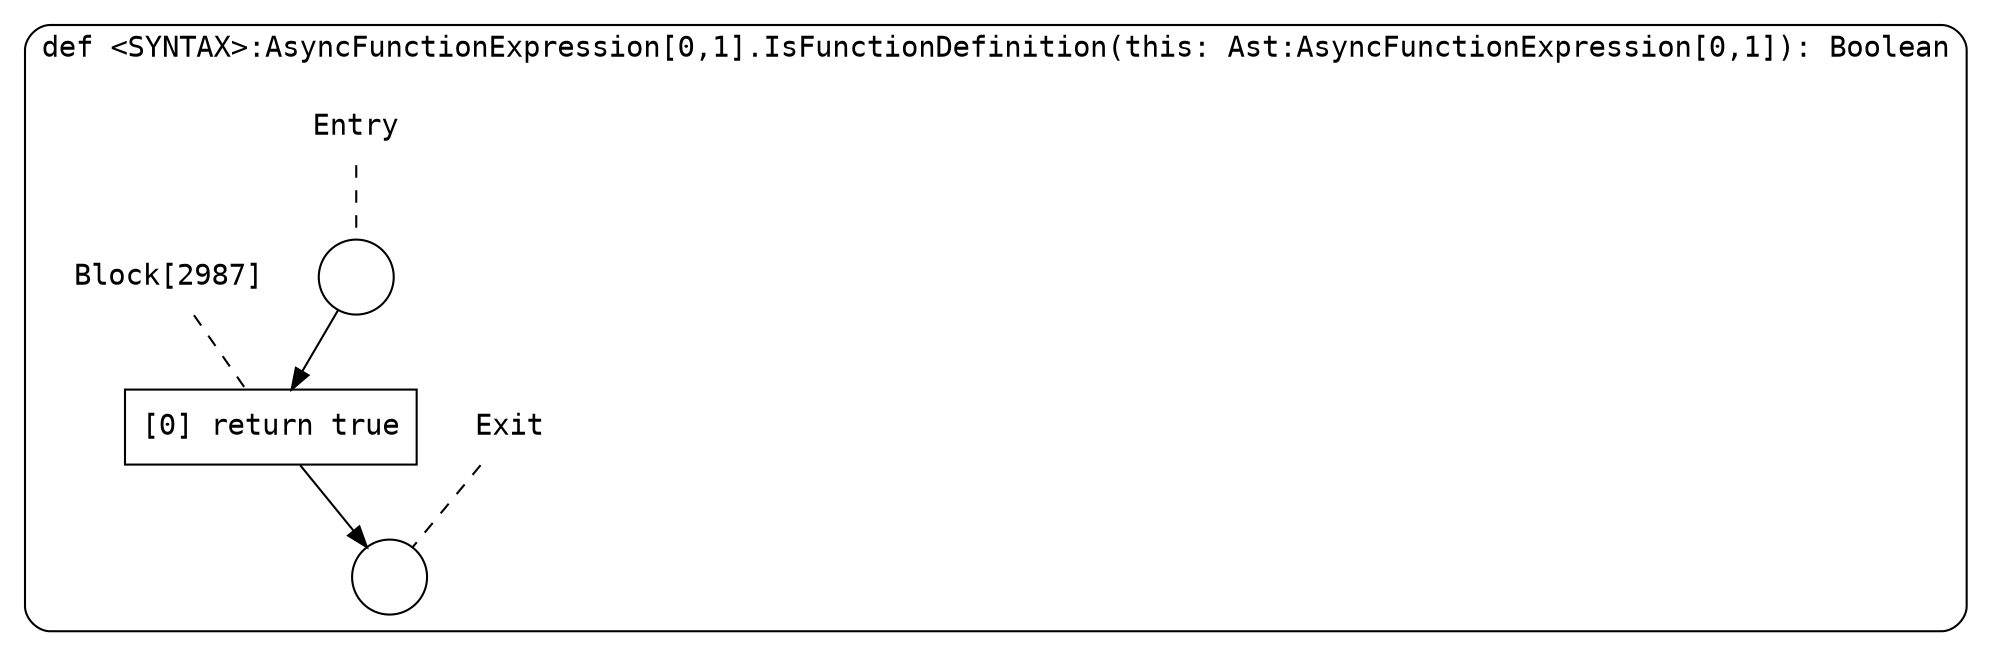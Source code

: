 digraph {
  graph [fontname = "Consolas"]
  node [fontname = "Consolas"]
  edge [fontname = "Consolas"]
  subgraph cluster755 {
    label = "def <SYNTAX>:AsyncFunctionExpression[0,1].IsFunctionDefinition(this: Ast:AsyncFunctionExpression[0,1]): Boolean"
    style = rounded
    cluster755_entry_name [shape=none, label=<<font color="black">Entry</font>>]
    cluster755_entry_name -> cluster755_entry [arrowhead=none, color="black", style=dashed]
    cluster755_entry [shape=circle label=" " color="black" fillcolor="white" style=filled]
    cluster755_entry -> node2987 [color="black"]
    cluster755_exit_name [shape=none, label=<<font color="black">Exit</font>>]
    cluster755_exit_name -> cluster755_exit [arrowhead=none, color="black", style=dashed]
    cluster755_exit [shape=circle label=" " color="black" fillcolor="white" style=filled]
    node2987_name [shape=none, label=<<font color="black">Block[2987]</font>>]
    node2987_name -> node2987 [arrowhead=none, color="black", style=dashed]
    node2987 [shape=box, label=<<font color="black">[0] return true<BR ALIGN="LEFT"/></font>> color="black" fillcolor="white", style=filled]
    node2987 -> cluster755_exit [color="black"]
  }
}